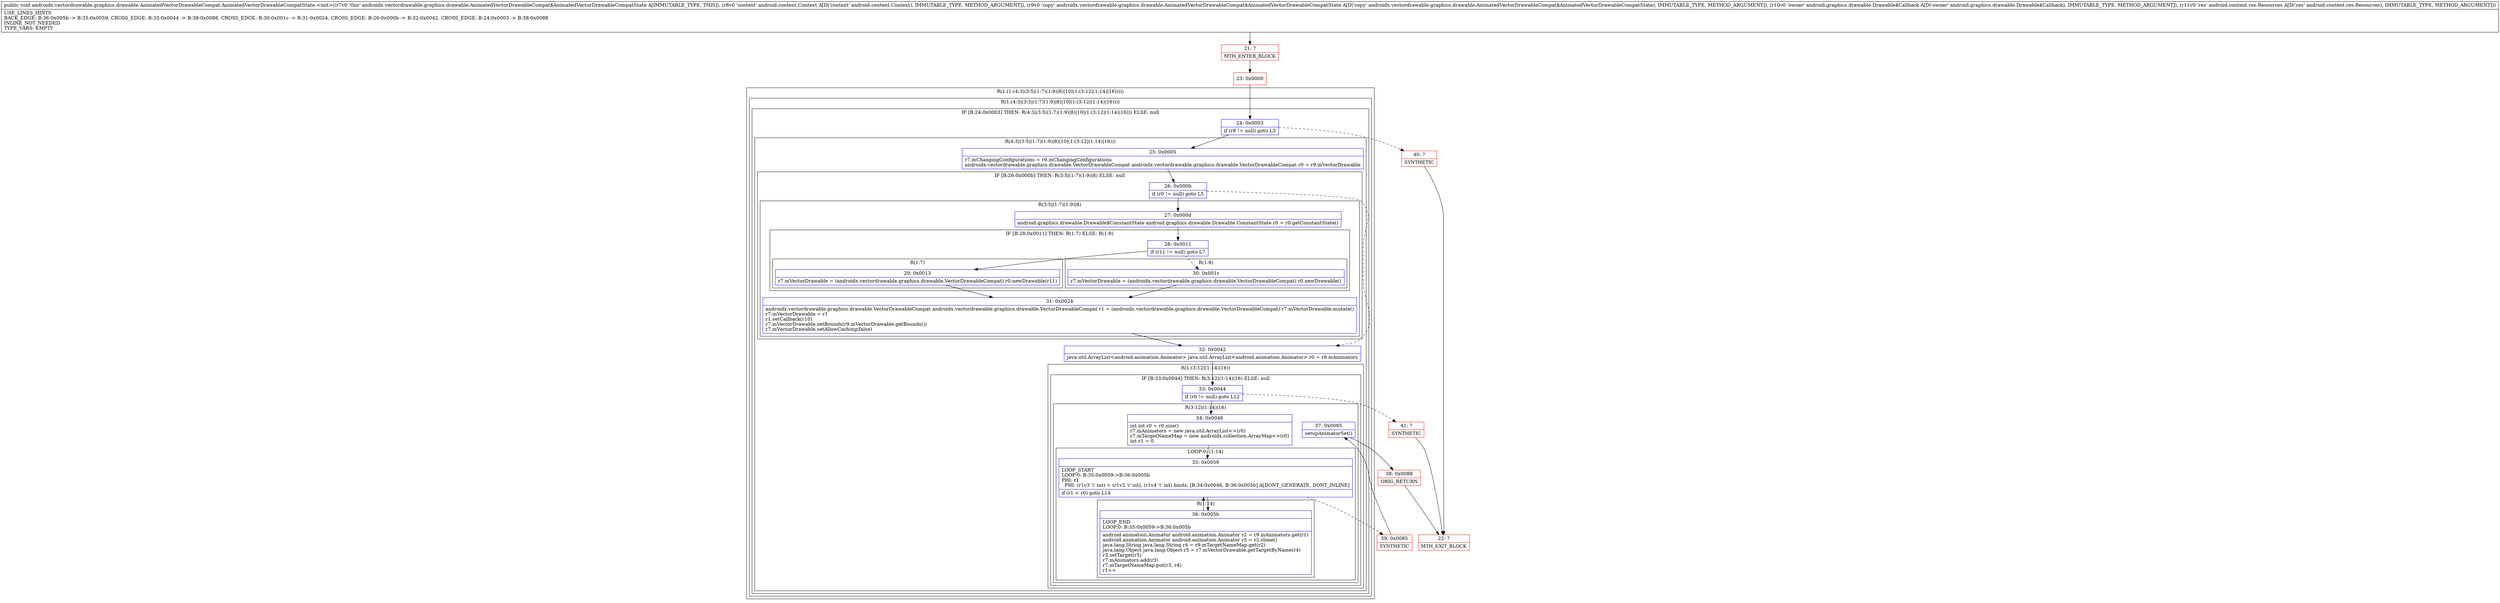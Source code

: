 digraph "CFG forandroidx.vectordrawable.graphics.drawable.AnimatedVectorDrawableCompat.AnimatedVectorDrawableCompatState.\<init\>(Landroid\/content\/Context;Landroidx\/vectordrawable\/graphics\/drawable\/AnimatedVectorDrawableCompat$AnimatedVectorDrawableCompatState;Landroid\/graphics\/drawable\/Drawable$Callback;Landroid\/content\/res\/Resources;)V" {
subgraph cluster_Region_876176075 {
label = "R(1:(1:(4:3|(3:5|(1:7)(1:9)|8)|10|(1:(3:12|(1:14)|16)))))";
node [shape=record,color=blue];
subgraph cluster_Region_1224972220 {
label = "R(1:(4:3|(3:5|(1:7)(1:9)|8)|10|(1:(3:12|(1:14)|16))))";
node [shape=record,color=blue];
subgraph cluster_IfRegion_115333026 {
label = "IF [B:24:0x0003] THEN: R(4:3|(3:5|(1:7)(1:9)|8)|10|(1:(3:12|(1:14)|16))) ELSE: null";
node [shape=record,color=blue];
Node_24 [shape=record,label="{24\:\ 0x0003|if (r9 != null) goto L3\l}"];
subgraph cluster_Region_636029547 {
label = "R(4:3|(3:5|(1:7)(1:9)|8)|10|(1:(3:12|(1:14)|16)))";
node [shape=record,color=blue];
Node_25 [shape=record,label="{25\:\ 0x0005|r7.mChangingConfigurations = r9.mChangingConfigurations\landroidx.vectordrawable.graphics.drawable.VectorDrawableCompat androidx.vectordrawable.graphics.drawable.VectorDrawableCompat r0 = r9.mVectorDrawable\l}"];
subgraph cluster_IfRegion_1859696602 {
label = "IF [B:26:0x000b] THEN: R(3:5|(1:7)(1:9)|8) ELSE: null";
node [shape=record,color=blue];
Node_26 [shape=record,label="{26\:\ 0x000b|if (r0 != null) goto L5\l}"];
subgraph cluster_Region_34286813 {
label = "R(3:5|(1:7)(1:9)|8)";
node [shape=record,color=blue];
Node_27 [shape=record,label="{27\:\ 0x000d|android.graphics.drawable.Drawable$ConstantState android.graphics.drawable.Drawable.ConstantState r0 = r0.getConstantState()\l}"];
subgraph cluster_IfRegion_626376265 {
label = "IF [B:28:0x0011] THEN: R(1:7) ELSE: R(1:9)";
node [shape=record,color=blue];
Node_28 [shape=record,label="{28\:\ 0x0011|if (r11 != null) goto L7\l}"];
subgraph cluster_Region_1142989778 {
label = "R(1:7)";
node [shape=record,color=blue];
Node_29 [shape=record,label="{29\:\ 0x0013|r7.mVectorDrawable = (androidx.vectordrawable.graphics.drawable.VectorDrawableCompat) r0.newDrawable(r11)\l}"];
}
subgraph cluster_Region_73974050 {
label = "R(1:9)";
node [shape=record,color=blue];
Node_30 [shape=record,label="{30\:\ 0x001c|r7.mVectorDrawable = (androidx.vectordrawable.graphics.drawable.VectorDrawableCompat) r0.newDrawable()\l}"];
}
}
Node_31 [shape=record,label="{31\:\ 0x0024|androidx.vectordrawable.graphics.drawable.VectorDrawableCompat androidx.vectordrawable.graphics.drawable.VectorDrawableCompat r1 = (androidx.vectordrawable.graphics.drawable.VectorDrawableCompat) r7.mVectorDrawable.mutate()\lr7.mVectorDrawable = r1\lr1.setCallback(r10)\lr7.mVectorDrawable.setBounds(r9.mVectorDrawable.getBounds())\lr7.mVectorDrawable.setAllowCaching(false)\l}"];
}
}
Node_32 [shape=record,label="{32\:\ 0x0042|java.util.ArrayList\<android.animation.Animator\> java.util.ArrayList\<android.animation.Animator\> r0 = r9.mAnimators\l}"];
subgraph cluster_Region_1518714642 {
label = "R(1:(3:12|(1:14)|16))";
node [shape=record,color=blue];
subgraph cluster_IfRegion_1263215574 {
label = "IF [B:33:0x0044] THEN: R(3:12|(1:14)|16) ELSE: null";
node [shape=record,color=blue];
Node_33 [shape=record,label="{33\:\ 0x0044|if (r0 != null) goto L12\l}"];
subgraph cluster_Region_647807622 {
label = "R(3:12|(1:14)|16)";
node [shape=record,color=blue];
Node_34 [shape=record,label="{34\:\ 0x0046|int int r0 = r0.size()\lr7.mAnimators = new java.util.ArrayList\<\>(r0)\lr7.mTargetNameMap = new androidx.collection.ArrayMap\<\>(r0)\lint r1 = 0\l}"];
subgraph cluster_LoopRegion_223463400 {
label = "LOOP:0: (1:14)";
node [shape=record,color=blue];
Node_35 [shape=record,label="{35\:\ 0x0059|LOOP_START\lLOOP:0: B:35:0x0059\-\>B:36:0x005b\lPHI: r1 \l  PHI: (r1v3 'i' int) = (r1v2 'i' int), (r1v4 'i' int) binds: [B:34:0x0046, B:36:0x005b] A[DONT_GENERATE, DONT_INLINE]\l|if (r1 \< r0) goto L14\l}"];
subgraph cluster_Region_1449623387 {
label = "R(1:14)";
node [shape=record,color=blue];
Node_36 [shape=record,label="{36\:\ 0x005b|LOOP_END\lLOOP:0: B:35:0x0059\-\>B:36:0x005b\l|android.animation.Animator android.animation.Animator r2 = r9.mAnimators.get(r1)\landroid.animation.Animator android.animation.Animator r3 = r2.clone()\ljava.lang.String java.lang.String r4 = r9.mTargetNameMap.get(r2)\ljava.lang.Object java.lang.Object r5 = r7.mVectorDrawable.getTargetByName(r4)\lr3.setTarget(r5)\lr7.mAnimators.add(r3)\lr7.mTargetNameMap.put(r3, r4)\lr1++\l}"];
}
}
Node_37 [shape=record,label="{37\:\ 0x0085|setupAnimatorSet()\l}"];
}
}
}
}
}
}
}
Node_21 [shape=record,color=red,label="{21\:\ ?|MTH_ENTER_BLOCK\l}"];
Node_23 [shape=record,color=red,label="{23\:\ 0x0000}"];
Node_39 [shape=record,color=red,label="{39\:\ 0x0085|SYNTHETIC\l}"];
Node_38 [shape=record,color=red,label="{38\:\ 0x0088|ORIG_RETURN\l}"];
Node_22 [shape=record,color=red,label="{22\:\ ?|MTH_EXIT_BLOCK\l}"];
Node_41 [shape=record,color=red,label="{41\:\ ?|SYNTHETIC\l}"];
Node_40 [shape=record,color=red,label="{40\:\ ?|SYNTHETIC\l}"];
MethodNode[shape=record,label="{public void androidx.vectordrawable.graphics.drawable.AnimatedVectorDrawableCompat.AnimatedVectorDrawableCompatState.\<init\>((r7v0 'this' androidx.vectordrawable.graphics.drawable.AnimatedVectorDrawableCompat$AnimatedVectorDrawableCompatState A[IMMUTABLE_TYPE, THIS]), (r8v0 'context' android.content.Context A[D('context' android.content.Context), IMMUTABLE_TYPE, METHOD_ARGUMENT]), (r9v0 'copy' androidx.vectordrawable.graphics.drawable.AnimatedVectorDrawableCompat$AnimatedVectorDrawableCompatState A[D('copy' androidx.vectordrawable.graphics.drawable.AnimatedVectorDrawableCompat$AnimatedVectorDrawableCompatState), IMMUTABLE_TYPE, METHOD_ARGUMENT]), (r10v0 'owner' android.graphics.drawable.Drawable$Callback A[D('owner' android.graphics.drawable.Drawable$Callback), IMMUTABLE_TYPE, METHOD_ARGUMENT]), (r11v0 'res' android.content.res.Resources A[D('res' android.content.res.Resources), IMMUTABLE_TYPE, METHOD_ARGUMENT]))  | USE_LINES_HINTS\lBACK_EDGE: B:36:0x005b \-\> B:35:0x0059, CROSS_EDGE: B:33:0x0044 \-\> B:38:0x0088, CROSS_EDGE: B:30:0x001c \-\> B:31:0x0024, CROSS_EDGE: B:26:0x000b \-\> B:32:0x0042, CROSS_EDGE: B:24:0x0003 \-\> B:38:0x0088\lINLINE_NOT_NEEDED\lTYPE_VARS: EMPTY\l}"];
MethodNode -> Node_21;Node_24 -> Node_25;
Node_24 -> Node_40[style=dashed];
Node_25 -> Node_26;
Node_26 -> Node_27;
Node_26 -> Node_32[style=dashed];
Node_27 -> Node_28;
Node_28 -> Node_29;
Node_28 -> Node_30[style=dashed];
Node_29 -> Node_31;
Node_30 -> Node_31;
Node_31 -> Node_32;
Node_32 -> Node_33;
Node_33 -> Node_34;
Node_33 -> Node_41[style=dashed];
Node_34 -> Node_35;
Node_35 -> Node_36;
Node_35 -> Node_39[style=dashed];
Node_36 -> Node_35;
Node_37 -> Node_38;
Node_21 -> Node_23;
Node_23 -> Node_24;
Node_39 -> Node_37;
Node_38 -> Node_22;
Node_41 -> Node_22;
Node_40 -> Node_22;
}

